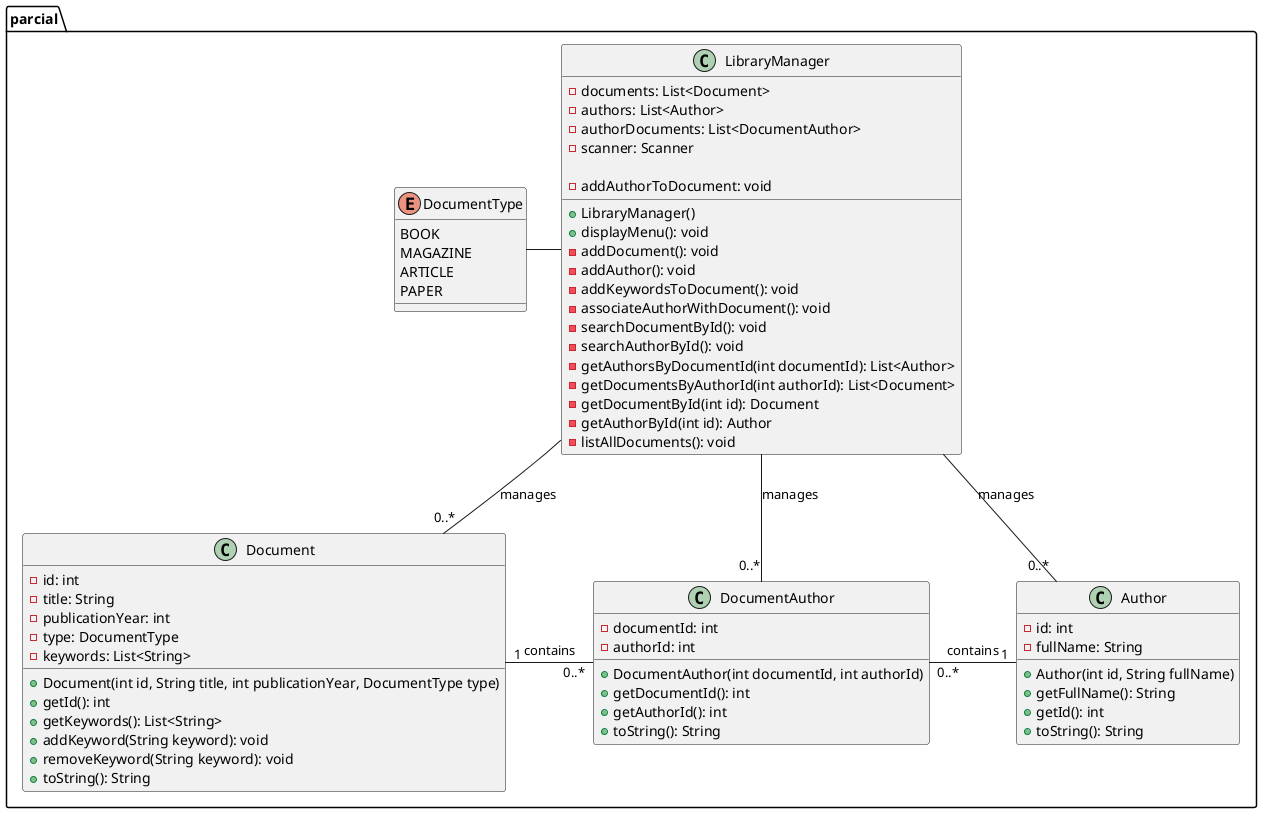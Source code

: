 @startuml
package "parcial" {
    class Author {
        - id: int
        - fullName: String

        + Author(int id, String fullName)
        + getFullName(): String
        + getId(): int
        + toString(): String
    }

    enum DocumentType {
        BOOK
        MAGAZINE
        ARTICLE
        PAPER
    }

    class Document {
        - id: int
        - title: String
        - publicationYear: int
        - type: DocumentType
        - keywords: List<String>

        + Document(int id, String title, int publicationYear, DocumentType type)
        + getId(): int
        + getKeywords(): List<String>
        + addKeyword(String keyword): void
        + removeKeyword(String keyword): void
        + toString(): String
    }

    class DocumentAuthor {
        - documentId: int
        - authorId: int

        + DocumentAuthor(int documentId, int authorId)
        + getDocumentId(): int
        + getAuthorId(): int
        + toString(): String
    }

    class LibraryManager {
        - documents: List<Document>
        - authors: List<Author>
        - authorDocuments: List<DocumentAuthor>
        - scanner: Scanner

        + LibraryManager()
        + displayMenu(): void
        - addDocument(): void
        - addAuthorToDocument: void
        - addAuthor(): void
        - addKeywordsToDocument(): void
        - associateAuthorWithDocument(): void
        - searchDocumentById(): void
        - searchAuthorById(): void
        - getAuthorsByDocumentId(int documentId): List<Author>
        - getDocumentsByAuthorId(int authorId): List<Document>
        - getDocumentById(int id): Document
        - getAuthorById(int id): Author
        - listAllDocuments(): void
    }
}

LibraryManager -- "0..*" Document : manages
LibraryManager -- "0..*" Author : manages
LibraryManager -- "0..*" DocumentAuthor : manages
Author "1" -l- "0..*" DocumentAuthor : contains
Document "1" -r- "0..*"DocumentAuthor : contains
DocumentType -r- LibraryManager

@enduml